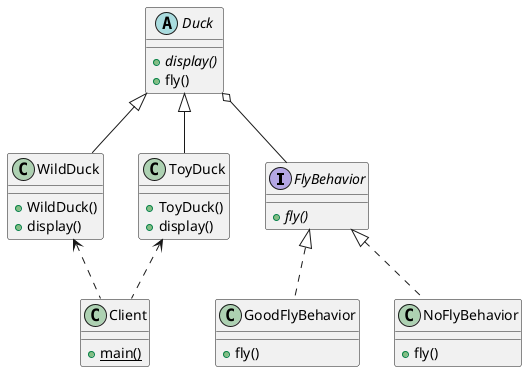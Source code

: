@startuml
interface FlyBehavior {
    {abstract} + fly()
}
class GoodFlyBehavior {
    + fly()
}
class NoFlyBehavior {
    + fly()
}
abstract class Duck {
    {abstract} + display()
    + fly()
}
class ToyDuck {
    + ToyDuck()
    + display()
}
class WildDuck {
    + WildDuck()
    + display()
}
class Client {
    {static} + main()
}
Duck o-- FlyBehavior
GoodFlyBehavior .up.|> FlyBehavior
NoFlyBehavior .up.|> FlyBehavior
ToyDuck -up-|> Duck
WildDuck -up-|> Duck
Client .up.> ToyDuck
Client .up.> WildDuck
@enduml